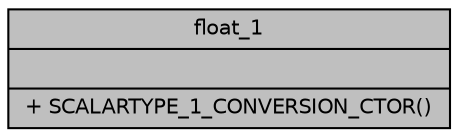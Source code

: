 digraph "float_1"
{
  edge [fontname="Helvetica",fontsize="10",labelfontname="Helvetica",labelfontsize="10"];
  node [fontname="Helvetica",fontsize="10",shape=record];
  Node1 [label="{float_1\n||+ SCALARTYPE_1_CONVERSION_CTOR()\l}",height=0.2,width=0.4,color="black", fillcolor="grey75", style="filled", fontcolor="black"];
}
